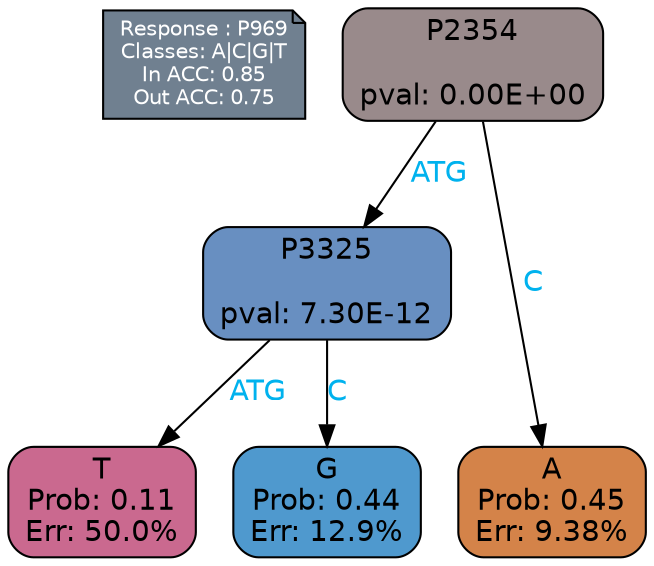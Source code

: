 digraph Tree {
node [shape=box, style="filled, rounded", color="black", fontname=helvetica] ;
graph [ranksep=equally, splines=polylines, bgcolor=transparent, dpi=600] ;
edge [fontname=helvetica] ;
LEGEND [label="Response : P969
Classes: A|C|G|T
In ACC: 0.85
Out ACC: 0.75
",shape=note,align=left,style=filled,fillcolor="slategray",fontcolor="white",fontsize=10];1 [label="P2354

pval: 0.00E+00", fillcolor="#998a8b"] ;
2 [label="P3325

pval: 7.30E-12", fillcolor="#688fc1"] ;
3 [label="T
Prob: 0.11
Err: 50.0%", fillcolor="#ca698f"] ;
4 [label="G
Prob: 0.44
Err: 12.9%", fillcolor="#4f99ce"] ;
5 [label="A
Prob: 0.45
Err: 9.38%", fillcolor="#d48349"] ;
1 -> 2 [label="ATG",fontcolor=deepskyblue2] ;
1 -> 5 [label="C",fontcolor=deepskyblue2] ;
2 -> 3 [label="ATG",fontcolor=deepskyblue2] ;
2 -> 4 [label="C",fontcolor=deepskyblue2] ;
{rank = same; 3;4;5;}{rank = same; LEGEND;1;}}